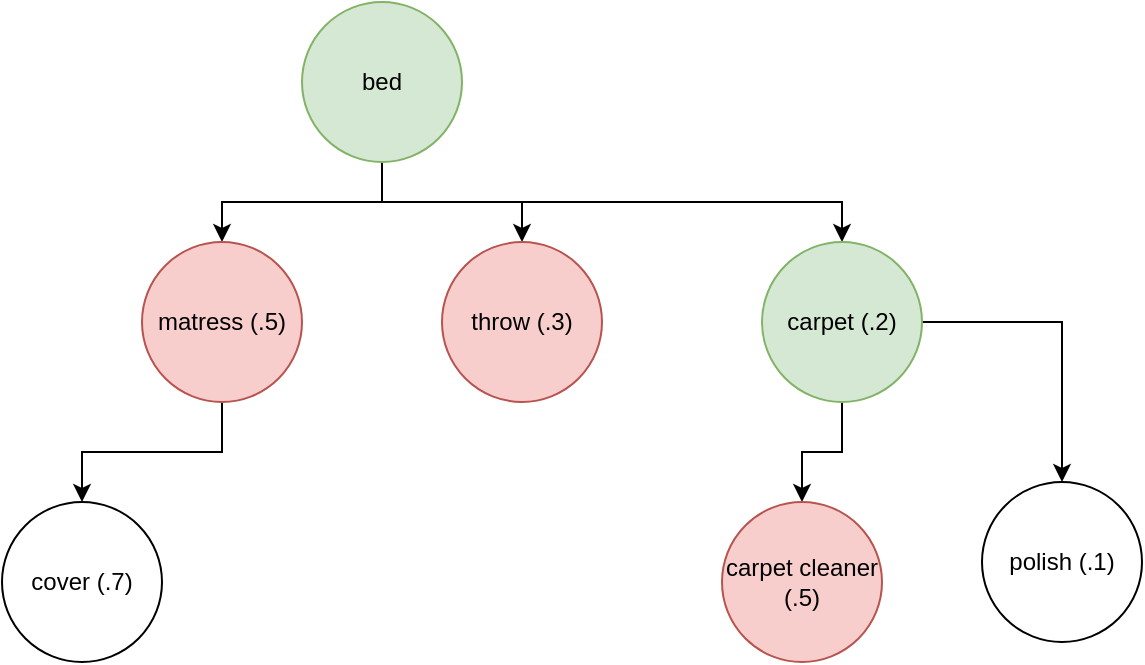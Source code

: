 <mxfile version="24.7.5">
  <diagram name="Page-1" id="4d29HWJcMP-if7v3gRJq">
    <mxGraphModel dx="1434" dy="786" grid="1" gridSize="10" guides="1" tooltips="1" connect="1" arrows="1" fold="1" page="1" pageScale="1" pageWidth="827" pageHeight="1169" math="0" shadow="0">
      <root>
        <mxCell id="0" />
        <mxCell id="1" parent="0" />
        <mxCell id="KIeRskVgci5RbPzB0oDc-7" style="edgeStyle=orthogonalEdgeStyle;rounded=0;orthogonalLoop=1;jettySize=auto;html=1;" edge="1" parent="1" source="KIeRskVgci5RbPzB0oDc-1" target="KIeRskVgci5RbPzB0oDc-2">
          <mxGeometry relative="1" as="geometry" />
        </mxCell>
        <mxCell id="KIeRskVgci5RbPzB0oDc-8" style="edgeStyle=orthogonalEdgeStyle;rounded=0;orthogonalLoop=1;jettySize=auto;html=1;" edge="1" parent="1" source="KIeRskVgci5RbPzB0oDc-1" target="KIeRskVgci5RbPzB0oDc-3">
          <mxGeometry relative="1" as="geometry" />
        </mxCell>
        <mxCell id="KIeRskVgci5RbPzB0oDc-9" style="edgeStyle=orthogonalEdgeStyle;rounded=0;orthogonalLoop=1;jettySize=auto;html=1;" edge="1" parent="1" source="KIeRskVgci5RbPzB0oDc-1" target="KIeRskVgci5RbPzB0oDc-4">
          <mxGeometry relative="1" as="geometry">
            <Array as="points">
              <mxPoint x="420" y="250" />
              <mxPoint x="650" y="250" />
            </Array>
          </mxGeometry>
        </mxCell>
        <mxCell id="KIeRskVgci5RbPzB0oDc-1" value="bed" style="ellipse;whiteSpace=wrap;html=1;aspect=fixed;fillColor=#d5e8d4;strokeColor=#82b366;" vertex="1" parent="1">
          <mxGeometry x="380" y="150" width="80" height="80" as="geometry" />
        </mxCell>
        <mxCell id="KIeRskVgci5RbPzB0oDc-10" style="edgeStyle=orthogonalEdgeStyle;rounded=0;orthogonalLoop=1;jettySize=auto;html=1;" edge="1" parent="1" source="KIeRskVgci5RbPzB0oDc-2" target="KIeRskVgci5RbPzB0oDc-6">
          <mxGeometry relative="1" as="geometry" />
        </mxCell>
        <mxCell id="KIeRskVgci5RbPzB0oDc-2" value="matress (.5)" style="ellipse;whiteSpace=wrap;html=1;aspect=fixed;fillColor=#f8cecc;strokeColor=#b85450;" vertex="1" parent="1">
          <mxGeometry x="300" y="270" width="80" height="80" as="geometry" />
        </mxCell>
        <mxCell id="KIeRskVgci5RbPzB0oDc-3" value="throw (.3)" style="ellipse;whiteSpace=wrap;html=1;aspect=fixed;fillColor=#f8cecc;strokeColor=#b85450;" vertex="1" parent="1">
          <mxGeometry x="450" y="270" width="80" height="80" as="geometry" />
        </mxCell>
        <mxCell id="KIeRskVgci5RbPzB0oDc-11" style="edgeStyle=orthogonalEdgeStyle;rounded=0;orthogonalLoop=1;jettySize=auto;html=1;" edge="1" parent="1" source="KIeRskVgci5RbPzB0oDc-4" target="KIeRskVgci5RbPzB0oDc-5">
          <mxGeometry relative="1" as="geometry" />
        </mxCell>
        <mxCell id="KIeRskVgci5RbPzB0oDc-13" style="edgeStyle=orthogonalEdgeStyle;rounded=0;orthogonalLoop=1;jettySize=auto;html=1;" edge="1" parent="1" source="KIeRskVgci5RbPzB0oDc-4" target="KIeRskVgci5RbPzB0oDc-12">
          <mxGeometry relative="1" as="geometry" />
        </mxCell>
        <mxCell id="KIeRskVgci5RbPzB0oDc-4" value="carpet (.2)" style="ellipse;whiteSpace=wrap;html=1;aspect=fixed;fillColor=#d5e8d4;strokeColor=#82b366;" vertex="1" parent="1">
          <mxGeometry x="610" y="270" width="80" height="80" as="geometry" />
        </mxCell>
        <mxCell id="KIeRskVgci5RbPzB0oDc-5" value="carpet cleaner (.5)" style="ellipse;whiteSpace=wrap;html=1;aspect=fixed;fillColor=#f8cecc;strokeColor=#b85450;" vertex="1" parent="1">
          <mxGeometry x="590" y="400" width="80" height="80" as="geometry" />
        </mxCell>
        <mxCell id="KIeRskVgci5RbPzB0oDc-6" value="cover (.7)" style="ellipse;whiteSpace=wrap;html=1;aspect=fixed;" vertex="1" parent="1">
          <mxGeometry x="230" y="400" width="80" height="80" as="geometry" />
        </mxCell>
        <mxCell id="KIeRskVgci5RbPzB0oDc-12" value="polish (.1)" style="ellipse;whiteSpace=wrap;html=1;aspect=fixed;" vertex="1" parent="1">
          <mxGeometry x="720" y="390" width="80" height="80" as="geometry" />
        </mxCell>
      </root>
    </mxGraphModel>
  </diagram>
</mxfile>
